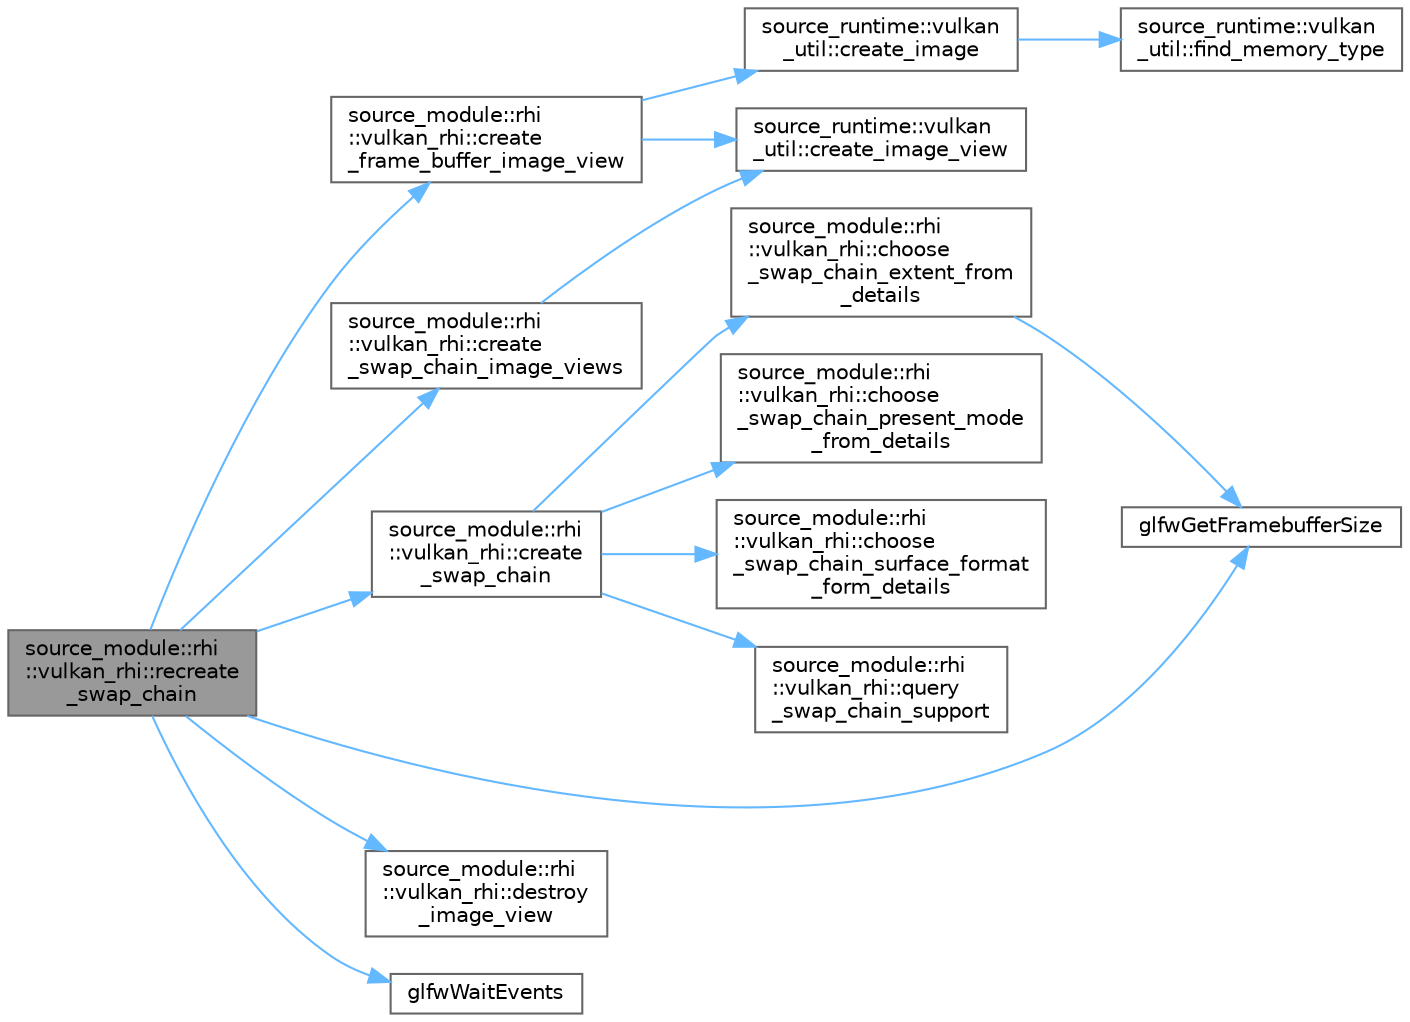 digraph "source_module::rhi::vulkan_rhi::recreate_swap_chain"
{
 // LATEX_PDF_SIZE
  bgcolor="transparent";
  edge [fontname=Helvetica,fontsize=10,labelfontname=Helvetica,labelfontsize=10];
  node [fontname=Helvetica,fontsize=10,shape=box,height=0.2,width=0.4];
  rankdir="LR";
  Node1 [id="Node000001",label="source_module::rhi\l::vulkan_rhi::recreate\l_swap_chain",height=0.2,width=0.4,color="gray40", fillcolor="grey60", style="filled", fontcolor="black",tooltip=" "];
  Node1 -> Node2 [id="edge16_Node000001_Node000002",color="steelblue1",style="solid",tooltip=" "];
  Node2 [id="Node000002",label="source_module::rhi\l::vulkan_rhi::create\l_frame_buffer_image_view",height=0.2,width=0.4,color="grey40", fillcolor="white", style="filled",URL="$classsource__module_1_1rhi_1_1vulkan__rhi.html#a0c854522e6c9ab1c19a7ec046db04b8d",tooltip=" "];
  Node2 -> Node3 [id="edge17_Node000002_Node000003",color="steelblue1",style="solid",tooltip=" "];
  Node3 [id="Node000003",label="source_runtime::vulkan\l_util::create_image",height=0.2,width=0.4,color="grey40", fillcolor="white", style="filled",URL="$classsource__runtime_1_1vulkan__util.html#ad199c116a93f872b11176fdb9d1d6661",tooltip=" "];
  Node3 -> Node4 [id="edge18_Node000003_Node000004",color="steelblue1",style="solid",tooltip=" "];
  Node4 [id="Node000004",label="source_runtime::vulkan\l_util::find_memory_type",height=0.2,width=0.4,color="grey40", fillcolor="white", style="filled",URL="$classsource__runtime_1_1vulkan__util.html#ae200dfab0b20d5b3c55010ec1ee1180a",tooltip=" "];
  Node2 -> Node5 [id="edge19_Node000002_Node000005",color="steelblue1",style="solid",tooltip=" "];
  Node5 [id="Node000005",label="source_runtime::vulkan\l_util::create_image_view",height=0.2,width=0.4,color="grey40", fillcolor="white", style="filled",URL="$classsource__runtime_1_1vulkan__util.html#aa54a5bba36b7683233fe3bd211382bf7",tooltip=" "];
  Node1 -> Node6 [id="edge20_Node000001_Node000006",color="steelblue1",style="solid",tooltip=" "];
  Node6 [id="Node000006",label="source_module::rhi\l::vulkan_rhi::create\l_swap_chain",height=0.2,width=0.4,color="grey40", fillcolor="white", style="filled",URL="$classsource__module_1_1rhi_1_1vulkan__rhi.html#a9d45b48fb30c78db090da96306a054a5",tooltip=" "];
  Node6 -> Node7 [id="edge21_Node000006_Node000007",color="steelblue1",style="solid",tooltip=" "];
  Node7 [id="Node000007",label="source_module::rhi\l::vulkan_rhi::choose\l_swap_chain_extent_from\l_details",height=0.2,width=0.4,color="grey40", fillcolor="white", style="filled",URL="$classsource__module_1_1rhi_1_1vulkan__rhi.html#a77a911aeb8713215205dd09e2c23db30",tooltip=" "];
  Node7 -> Node8 [id="edge22_Node000007_Node000008",color="steelblue1",style="solid",tooltip=" "];
  Node8 [id="Node000008",label="glfwGetFramebufferSize",height=0.2,width=0.4,color="grey40", fillcolor="white", style="filled",URL="$group__window.html#gaf7d17f3534b4b6dc9a6f905e3a240b7e",tooltip="Retrieves the size of the framebuffer of the specified window."];
  Node6 -> Node9 [id="edge23_Node000006_Node000009",color="steelblue1",style="solid",tooltip=" "];
  Node9 [id="Node000009",label="source_module::rhi\l::vulkan_rhi::choose\l_swap_chain_present_mode\l_from_details",height=0.2,width=0.4,color="grey40", fillcolor="white", style="filled",URL="$classsource__module_1_1rhi_1_1vulkan__rhi.html#a9fed74b488ac67fee26d7652e2182c28",tooltip=" "];
  Node6 -> Node10 [id="edge24_Node000006_Node000010",color="steelblue1",style="solid",tooltip=" "];
  Node10 [id="Node000010",label="source_module::rhi\l::vulkan_rhi::choose\l_swap_chain_surface_format\l_form_details",height=0.2,width=0.4,color="grey40", fillcolor="white", style="filled",URL="$classsource__module_1_1rhi_1_1vulkan__rhi.html#ac0cf49fef8673f346bad7adea84d82eb",tooltip=" "];
  Node6 -> Node11 [id="edge25_Node000006_Node000011",color="steelblue1",style="solid",tooltip=" "];
  Node11 [id="Node000011",label="source_module::rhi\l::vulkan_rhi::query\l_swap_chain_support",height=0.2,width=0.4,color="grey40", fillcolor="white", style="filled",URL="$classsource__module_1_1rhi_1_1vulkan__rhi.html#a95f8d5e54cf8ddc0a749acfbc6592f37",tooltip=" "];
  Node1 -> Node12 [id="edge26_Node000001_Node000012",color="steelblue1",style="solid",tooltip=" "];
  Node12 [id="Node000012",label="source_module::rhi\l::vulkan_rhi::create\l_swap_chain_image_views",height=0.2,width=0.4,color="grey40", fillcolor="white", style="filled",URL="$classsource__module_1_1rhi_1_1vulkan__rhi.html#af6764e887c66bf42a63de277b6272935",tooltip=" "];
  Node12 -> Node5 [id="edge27_Node000012_Node000005",color="steelblue1",style="solid",tooltip=" "];
  Node1 -> Node13 [id="edge28_Node000001_Node000013",color="steelblue1",style="solid",tooltip=" "];
  Node13 [id="Node000013",label="source_module::rhi\l::vulkan_rhi::destroy\l_image_view",height=0.2,width=0.4,color="grey40", fillcolor="white", style="filled",URL="$classsource__module_1_1rhi_1_1vulkan__rhi.html#a6aae39ded5e93afa8e72ce67eadc60b1",tooltip=" "];
  Node1 -> Node8 [id="edge29_Node000001_Node000008",color="steelblue1",style="solid",tooltip=" "];
  Node1 -> Node14 [id="edge30_Node000001_Node000014",color="steelblue1",style="solid",tooltip=" "];
  Node14 [id="Node000014",label="glfwWaitEvents",height=0.2,width=0.4,color="grey40", fillcolor="white", style="filled",URL="$group__window.html#ga6e042d05823c11e11c7339b81a237738",tooltip="Waits until events are queued and processes them."];
}
